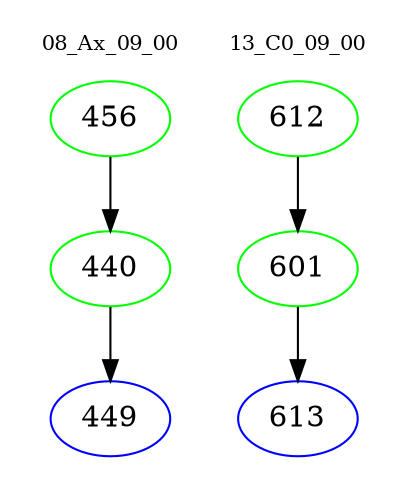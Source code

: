 digraph{
subgraph cluster_0 {
color = white
label = "08_Ax_09_00";
fontsize=10;
T0_456 [label="456", color="green"]
T0_456 -> T0_440 [color="black"]
T0_440 [label="440", color="green"]
T0_440 -> T0_449 [color="black"]
T0_449 [label="449", color="blue"]
}
subgraph cluster_1 {
color = white
label = "13_C0_09_00";
fontsize=10;
T1_612 [label="612", color="green"]
T1_612 -> T1_601 [color="black"]
T1_601 [label="601", color="green"]
T1_601 -> T1_613 [color="black"]
T1_613 [label="613", color="blue"]
}
}
